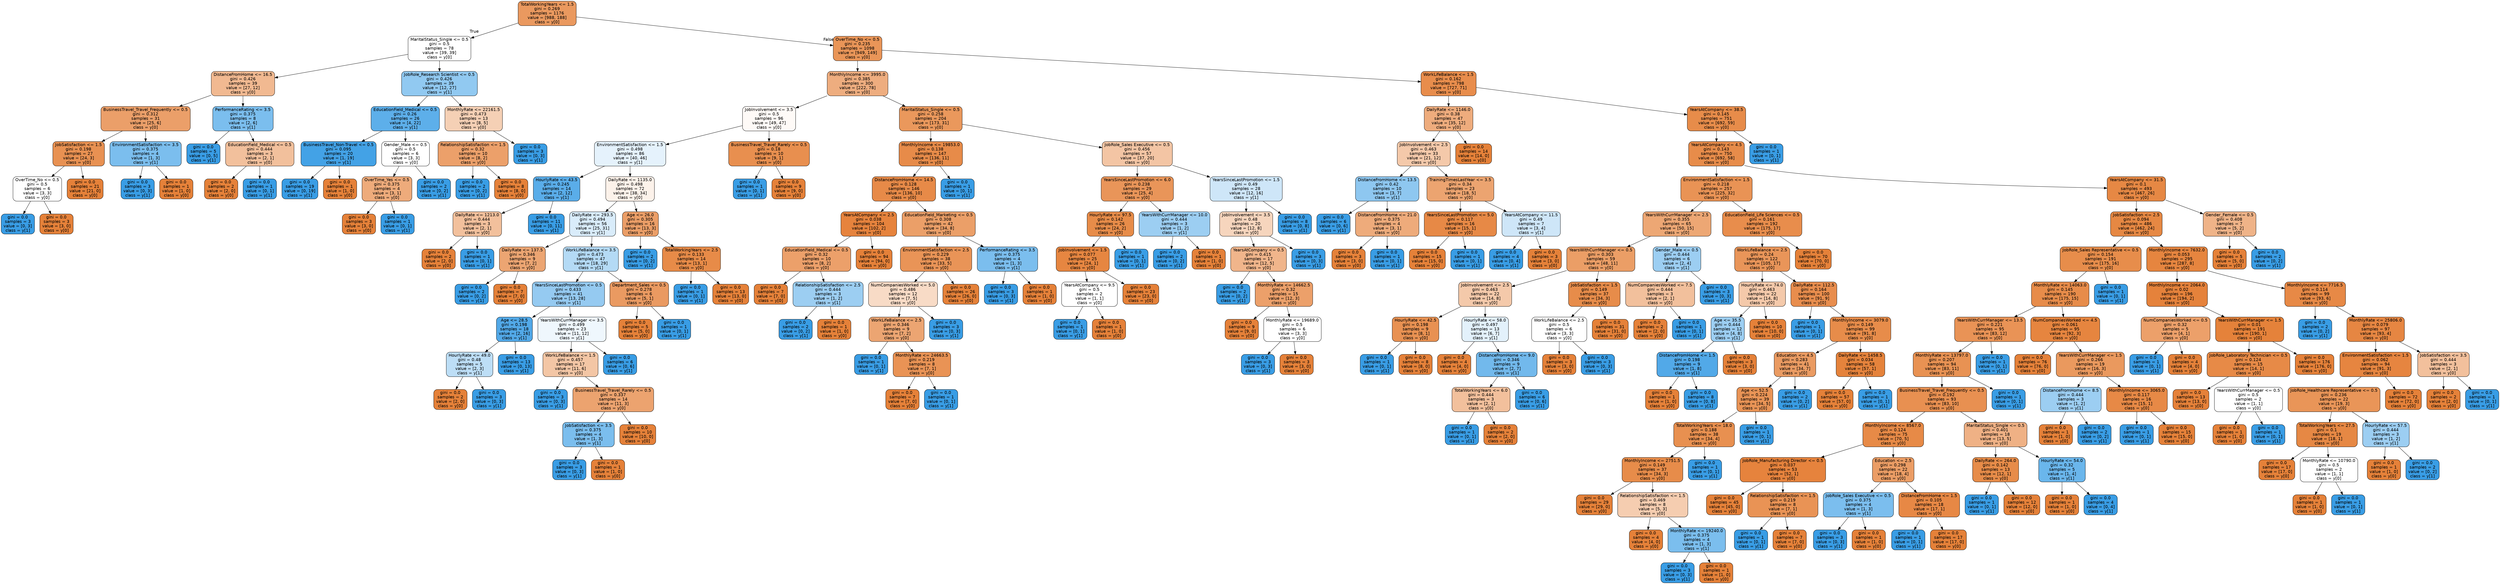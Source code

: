 digraph Tree {
node [shape=box, style="filled, rounded", color="black", fontname=helvetica] ;
edge [fontname=helvetica] ;
0 [label="TotalWorkingYears <= 1.5\ngini = 0.269\nsamples = 1176\nvalue = [988, 188]\nclass = y[0]", fillcolor="#ea995f"] ;
1 [label="MaritalStatus_Single <= 0.5\ngini = 0.5\nsamples = 78\nvalue = [39, 39]\nclass = y[0]", fillcolor="#ffffff"] ;
0 -> 1 [labeldistance=2.5, labelangle=45, headlabel="True"] ;
2 [label="DistanceFromHome <= 16.5\ngini = 0.426\nsamples = 39\nvalue = [27, 12]\nclass = y[0]", fillcolor="#f1b991"] ;
1 -> 2 ;
3 [label="BusinessTravel_Travel_Frequently <= 0.5\ngini = 0.312\nsamples = 31\nvalue = [25, 6]\nclass = y[0]", fillcolor="#eb9f69"] ;
2 -> 3 ;
4 [label="JobSatisfaction <= 1.5\ngini = 0.198\nsamples = 27\nvalue = [24, 3]\nclass = y[0]", fillcolor="#e89152"] ;
3 -> 4 ;
5 [label="OverTime_No <= 0.5\ngini = 0.5\nsamples = 6\nvalue = [3, 3]\nclass = y[0]", fillcolor="#ffffff"] ;
4 -> 5 ;
6 [label="gini = 0.0\nsamples = 3\nvalue = [0, 3]\nclass = y[1]", fillcolor="#399de5"] ;
5 -> 6 ;
7 [label="gini = 0.0\nsamples = 3\nvalue = [3, 0]\nclass = y[0]", fillcolor="#e58139"] ;
5 -> 7 ;
8 [label="gini = 0.0\nsamples = 21\nvalue = [21, 0]\nclass = y[0]", fillcolor="#e58139"] ;
4 -> 8 ;
9 [label="EnvironmentSatisfaction <= 3.5\ngini = 0.375\nsamples = 4\nvalue = [1, 3]\nclass = y[1]", fillcolor="#7bbeee"] ;
3 -> 9 ;
10 [label="gini = 0.0\nsamples = 3\nvalue = [0, 3]\nclass = y[1]", fillcolor="#399de5"] ;
9 -> 10 ;
11 [label="gini = 0.0\nsamples = 1\nvalue = [1, 0]\nclass = y[0]", fillcolor="#e58139"] ;
9 -> 11 ;
12 [label="PerformanceRating <= 3.5\ngini = 0.375\nsamples = 8\nvalue = [2, 6]\nclass = y[1]", fillcolor="#7bbeee"] ;
2 -> 12 ;
13 [label="gini = 0.0\nsamples = 5\nvalue = [0, 5]\nclass = y[1]", fillcolor="#399de5"] ;
12 -> 13 ;
14 [label="EducationField_Medical <= 0.5\ngini = 0.444\nsamples = 3\nvalue = [2, 1]\nclass = y[0]", fillcolor="#f2c09c"] ;
12 -> 14 ;
15 [label="gini = 0.0\nsamples = 2\nvalue = [2, 0]\nclass = y[0]", fillcolor="#e58139"] ;
14 -> 15 ;
16 [label="gini = 0.0\nsamples = 1\nvalue = [0, 1]\nclass = y[1]", fillcolor="#399de5"] ;
14 -> 16 ;
17 [label="JobRole_Research Scientist <= 0.5\ngini = 0.426\nsamples = 39\nvalue = [12, 27]\nclass = y[1]", fillcolor="#91c9f1"] ;
1 -> 17 ;
18 [label="EducationField_Medical <= 0.5\ngini = 0.26\nsamples = 26\nvalue = [4, 22]\nclass = y[1]", fillcolor="#5dafea"] ;
17 -> 18 ;
19 [label="BusinessTravel_Non-Travel <= 0.5\ngini = 0.095\nsamples = 20\nvalue = [1, 19]\nclass = y[1]", fillcolor="#43a2e6"] ;
18 -> 19 ;
20 [label="gini = 0.0\nsamples = 19\nvalue = [0, 19]\nclass = y[1]", fillcolor="#399de5"] ;
19 -> 20 ;
21 [label="gini = 0.0\nsamples = 1\nvalue = [1, 0]\nclass = y[0]", fillcolor="#e58139"] ;
19 -> 21 ;
22 [label="Gender_Male <= 0.5\ngini = 0.5\nsamples = 6\nvalue = [3, 3]\nclass = y[0]", fillcolor="#ffffff"] ;
18 -> 22 ;
23 [label="OverTime_Yes <= 0.5\ngini = 0.375\nsamples = 4\nvalue = [3, 1]\nclass = y[0]", fillcolor="#eeab7b"] ;
22 -> 23 ;
24 [label="gini = 0.0\nsamples = 3\nvalue = [3, 0]\nclass = y[0]", fillcolor="#e58139"] ;
23 -> 24 ;
25 [label="gini = 0.0\nsamples = 1\nvalue = [0, 1]\nclass = y[1]", fillcolor="#399de5"] ;
23 -> 25 ;
26 [label="gini = 0.0\nsamples = 2\nvalue = [0, 2]\nclass = y[1]", fillcolor="#399de5"] ;
22 -> 26 ;
27 [label="MonthlyRate <= 22161.5\ngini = 0.473\nsamples = 13\nvalue = [8, 5]\nclass = y[0]", fillcolor="#f5d0b5"] ;
17 -> 27 ;
28 [label="RelationshipSatisfaction <= 1.5\ngini = 0.32\nsamples = 10\nvalue = [8, 2]\nclass = y[0]", fillcolor="#eca06a"] ;
27 -> 28 ;
29 [label="gini = 0.0\nsamples = 2\nvalue = [0, 2]\nclass = y[1]", fillcolor="#399de5"] ;
28 -> 29 ;
30 [label="gini = 0.0\nsamples = 8\nvalue = [8, 0]\nclass = y[0]", fillcolor="#e58139"] ;
28 -> 30 ;
31 [label="gini = 0.0\nsamples = 3\nvalue = [0, 3]\nclass = y[1]", fillcolor="#399de5"] ;
27 -> 31 ;
32 [label="OverTime_No <= 0.5\ngini = 0.235\nsamples = 1098\nvalue = [949, 149]\nclass = y[0]", fillcolor="#e99558"] ;
0 -> 32 [labeldistance=2.5, labelangle=-45, headlabel="False"] ;
33 [label="MonthlyIncome <= 3995.0\ngini = 0.385\nsamples = 300\nvalue = [222, 78]\nclass = y[0]", fillcolor="#eead7f"] ;
32 -> 33 ;
34 [label="JobInvolvement <= 3.5\ngini = 0.5\nsamples = 96\nvalue = [49, 47]\nclass = y[0]", fillcolor="#fefaf7"] ;
33 -> 34 ;
35 [label="EnvironmentSatisfaction <= 1.5\ngini = 0.498\nsamples = 86\nvalue = [40, 46]\nclass = y[1]", fillcolor="#e5f2fc"] ;
34 -> 35 ;
36 [label="HourlyRate <= 43.5\ngini = 0.245\nsamples = 14\nvalue = [2, 12]\nclass = y[1]", fillcolor="#5aade9"] ;
35 -> 36 ;
37 [label="DailyRate <= 1213.0\ngini = 0.444\nsamples = 3\nvalue = [2, 1]\nclass = y[0]", fillcolor="#f2c09c"] ;
36 -> 37 ;
38 [label="gini = 0.0\nsamples = 2\nvalue = [2, 0]\nclass = y[0]", fillcolor="#e58139"] ;
37 -> 38 ;
39 [label="gini = 0.0\nsamples = 1\nvalue = [0, 1]\nclass = y[1]", fillcolor="#399de5"] ;
37 -> 39 ;
40 [label="gini = 0.0\nsamples = 11\nvalue = [0, 11]\nclass = y[1]", fillcolor="#399de5"] ;
36 -> 40 ;
41 [label="DailyRate <= 1135.0\ngini = 0.498\nsamples = 72\nvalue = [38, 34]\nclass = y[0]", fillcolor="#fcf2ea"] ;
35 -> 41 ;
42 [label="DailyRate <= 293.5\ngini = 0.494\nsamples = 56\nvalue = [25, 31]\nclass = y[1]", fillcolor="#d9ecfa"] ;
41 -> 42 ;
43 [label="DailyRate <= 137.5\ngini = 0.346\nsamples = 9\nvalue = [7, 2]\nclass = y[0]", fillcolor="#eca572"] ;
42 -> 43 ;
44 [label="gini = 0.0\nsamples = 2\nvalue = [0, 2]\nclass = y[1]", fillcolor="#399de5"] ;
43 -> 44 ;
45 [label="gini = 0.0\nsamples = 7\nvalue = [7, 0]\nclass = y[0]", fillcolor="#e58139"] ;
43 -> 45 ;
46 [label="WorkLifeBalance <= 3.5\ngini = 0.473\nsamples = 47\nvalue = [18, 29]\nclass = y[1]", fillcolor="#b4daf5"] ;
42 -> 46 ;
47 [label="YearsSinceLastPromotion <= 0.5\ngini = 0.433\nsamples = 41\nvalue = [13, 28]\nclass = y[1]", fillcolor="#95caf1"] ;
46 -> 47 ;
48 [label="Age <= 28.5\ngini = 0.198\nsamples = 18\nvalue = [2, 16]\nclass = y[1]", fillcolor="#52a9e8"] ;
47 -> 48 ;
49 [label="HourlyRate <= 49.0\ngini = 0.48\nsamples = 5\nvalue = [2, 3]\nclass = y[1]", fillcolor="#bddef6"] ;
48 -> 49 ;
50 [label="gini = 0.0\nsamples = 2\nvalue = [2, 0]\nclass = y[0]", fillcolor="#e58139"] ;
49 -> 50 ;
51 [label="gini = 0.0\nsamples = 3\nvalue = [0, 3]\nclass = y[1]", fillcolor="#399de5"] ;
49 -> 51 ;
52 [label="gini = 0.0\nsamples = 13\nvalue = [0, 13]\nclass = y[1]", fillcolor="#399de5"] ;
48 -> 52 ;
53 [label="YearsWithCurrManager <= 3.5\ngini = 0.499\nsamples = 23\nvalue = [11, 12]\nclass = y[1]", fillcolor="#eff7fd"] ;
47 -> 53 ;
54 [label="WorkLifeBalance <= 1.5\ngini = 0.457\nsamples = 17\nvalue = [11, 6]\nclass = y[0]", fillcolor="#f3c6a5"] ;
53 -> 54 ;
55 [label="gini = 0.0\nsamples = 3\nvalue = [0, 3]\nclass = y[1]", fillcolor="#399de5"] ;
54 -> 55 ;
56 [label="BusinessTravel_Travel_Rarely <= 0.5\ngini = 0.337\nsamples = 14\nvalue = [11, 3]\nclass = y[0]", fillcolor="#eca36f"] ;
54 -> 56 ;
57 [label="JobSatisfaction <= 3.5\ngini = 0.375\nsamples = 4\nvalue = [1, 3]\nclass = y[1]", fillcolor="#7bbeee"] ;
56 -> 57 ;
58 [label="gini = 0.0\nsamples = 3\nvalue = [0, 3]\nclass = y[1]", fillcolor="#399de5"] ;
57 -> 58 ;
59 [label="gini = 0.0\nsamples = 1\nvalue = [1, 0]\nclass = y[0]", fillcolor="#e58139"] ;
57 -> 59 ;
60 [label="gini = 0.0\nsamples = 10\nvalue = [10, 0]\nclass = y[0]", fillcolor="#e58139"] ;
56 -> 60 ;
61 [label="gini = 0.0\nsamples = 6\nvalue = [0, 6]\nclass = y[1]", fillcolor="#399de5"] ;
53 -> 61 ;
62 [label="Department_Sales <= 0.5\ngini = 0.278\nsamples = 6\nvalue = [5, 1]\nclass = y[0]", fillcolor="#ea9a61"] ;
46 -> 62 ;
63 [label="gini = 0.0\nsamples = 5\nvalue = [5, 0]\nclass = y[0]", fillcolor="#e58139"] ;
62 -> 63 ;
64 [label="gini = 0.0\nsamples = 1\nvalue = [0, 1]\nclass = y[1]", fillcolor="#399de5"] ;
62 -> 64 ;
65 [label="Age <= 26.0\ngini = 0.305\nsamples = 16\nvalue = [13, 3]\nclass = y[0]", fillcolor="#eb9e67"] ;
41 -> 65 ;
66 [label="gini = 0.0\nsamples = 2\nvalue = [0, 2]\nclass = y[1]", fillcolor="#399de5"] ;
65 -> 66 ;
67 [label="TotalWorkingYears <= 2.5\ngini = 0.133\nsamples = 14\nvalue = [13, 1]\nclass = y[0]", fillcolor="#e78b48"] ;
65 -> 67 ;
68 [label="gini = 0.0\nsamples = 1\nvalue = [0, 1]\nclass = y[1]", fillcolor="#399de5"] ;
67 -> 68 ;
69 [label="gini = 0.0\nsamples = 13\nvalue = [13, 0]\nclass = y[0]", fillcolor="#e58139"] ;
67 -> 69 ;
70 [label="BusinessTravel_Travel_Rarely <= 0.5\ngini = 0.18\nsamples = 10\nvalue = [9, 1]\nclass = y[0]", fillcolor="#e88f4f"] ;
34 -> 70 ;
71 [label="gini = 0.0\nsamples = 1\nvalue = [0, 1]\nclass = y[1]", fillcolor="#399de5"] ;
70 -> 71 ;
72 [label="gini = 0.0\nsamples = 9\nvalue = [9, 0]\nclass = y[0]", fillcolor="#e58139"] ;
70 -> 72 ;
73 [label="MaritalStatus_Single <= 0.5\ngini = 0.258\nsamples = 204\nvalue = [173, 31]\nclass = y[0]", fillcolor="#ea985c"] ;
33 -> 73 ;
74 [label="MonthlyIncome <= 19853.0\ngini = 0.138\nsamples = 147\nvalue = [136, 11]\nclass = y[0]", fillcolor="#e78b49"] ;
73 -> 74 ;
75 [label="DistanceFromHome <= 14.5\ngini = 0.128\nsamples = 146\nvalue = [136, 10]\nclass = y[0]", fillcolor="#e78a48"] ;
74 -> 75 ;
76 [label="YearsAtCompany <= 2.5\ngini = 0.038\nsamples = 104\nvalue = [102, 2]\nclass = y[0]", fillcolor="#e6833d"] ;
75 -> 76 ;
77 [label="EducationField_Medical <= 0.5\ngini = 0.32\nsamples = 10\nvalue = [8, 2]\nclass = y[0]", fillcolor="#eca06a"] ;
76 -> 77 ;
78 [label="gini = 0.0\nsamples = 7\nvalue = [7, 0]\nclass = y[0]", fillcolor="#e58139"] ;
77 -> 78 ;
79 [label="RelationshipSatisfaction <= 2.5\ngini = 0.444\nsamples = 3\nvalue = [1, 2]\nclass = y[1]", fillcolor="#9ccef2"] ;
77 -> 79 ;
80 [label="gini = 0.0\nsamples = 2\nvalue = [0, 2]\nclass = y[1]", fillcolor="#399de5"] ;
79 -> 80 ;
81 [label="gini = 0.0\nsamples = 1\nvalue = [1, 0]\nclass = y[0]", fillcolor="#e58139"] ;
79 -> 81 ;
82 [label="gini = 0.0\nsamples = 94\nvalue = [94, 0]\nclass = y[0]", fillcolor="#e58139"] ;
76 -> 82 ;
83 [label="EducationField_Marketing <= 0.5\ngini = 0.308\nsamples = 42\nvalue = [34, 8]\nclass = y[0]", fillcolor="#eb9f68"] ;
75 -> 83 ;
84 [label="EnvironmentSatisfaction <= 2.5\ngini = 0.229\nsamples = 38\nvalue = [33, 5]\nclass = y[0]", fillcolor="#e99457"] ;
83 -> 84 ;
85 [label="NumCompaniesWorked <= 5.0\ngini = 0.486\nsamples = 12\nvalue = [7, 5]\nclass = y[0]", fillcolor="#f8dbc6"] ;
84 -> 85 ;
86 [label="WorkLifeBalance <= 2.5\ngini = 0.346\nsamples = 9\nvalue = [7, 2]\nclass = y[0]", fillcolor="#eca572"] ;
85 -> 86 ;
87 [label="gini = 0.0\nsamples = 1\nvalue = [0, 1]\nclass = y[1]", fillcolor="#399de5"] ;
86 -> 87 ;
88 [label="MonthlyRate <= 24663.5\ngini = 0.219\nsamples = 8\nvalue = [7, 1]\nclass = y[0]", fillcolor="#e99355"] ;
86 -> 88 ;
89 [label="gini = 0.0\nsamples = 7\nvalue = [7, 0]\nclass = y[0]", fillcolor="#e58139"] ;
88 -> 89 ;
90 [label="gini = 0.0\nsamples = 1\nvalue = [0, 1]\nclass = y[1]", fillcolor="#399de5"] ;
88 -> 90 ;
91 [label="gini = 0.0\nsamples = 3\nvalue = [0, 3]\nclass = y[1]", fillcolor="#399de5"] ;
85 -> 91 ;
92 [label="gini = 0.0\nsamples = 26\nvalue = [26, 0]\nclass = y[0]", fillcolor="#e58139"] ;
84 -> 92 ;
93 [label="PerformanceRating <= 3.5\ngini = 0.375\nsamples = 4\nvalue = [1, 3]\nclass = y[1]", fillcolor="#7bbeee"] ;
83 -> 93 ;
94 [label="gini = 0.0\nsamples = 3\nvalue = [0, 3]\nclass = y[1]", fillcolor="#399de5"] ;
93 -> 94 ;
95 [label="gini = 0.0\nsamples = 1\nvalue = [1, 0]\nclass = y[0]", fillcolor="#e58139"] ;
93 -> 95 ;
96 [label="gini = 0.0\nsamples = 1\nvalue = [0, 1]\nclass = y[1]", fillcolor="#399de5"] ;
74 -> 96 ;
97 [label="JobRole_Sales Executive <= 0.5\ngini = 0.456\nsamples = 57\nvalue = [37, 20]\nclass = y[0]", fillcolor="#f3c5a4"] ;
73 -> 97 ;
98 [label="YearsSinceLastPromotion <= 6.0\ngini = 0.238\nsamples = 29\nvalue = [25, 4]\nclass = y[0]", fillcolor="#e99559"] ;
97 -> 98 ;
99 [label="HourlyRate <= 97.5\ngini = 0.142\nsamples = 26\nvalue = [24, 2]\nclass = y[0]", fillcolor="#e78c49"] ;
98 -> 99 ;
100 [label="JobInvolvement <= 1.5\ngini = 0.077\nsamples = 25\nvalue = [24, 1]\nclass = y[0]", fillcolor="#e68641"] ;
99 -> 100 ;
101 [label="YearsAtCompany <= 9.5\ngini = 0.5\nsamples = 2\nvalue = [1, 1]\nclass = y[0]", fillcolor="#ffffff"] ;
100 -> 101 ;
102 [label="gini = 0.0\nsamples = 1\nvalue = [0, 1]\nclass = y[1]", fillcolor="#399de5"] ;
101 -> 102 ;
103 [label="gini = 0.0\nsamples = 1\nvalue = [1, 0]\nclass = y[0]", fillcolor="#e58139"] ;
101 -> 103 ;
104 [label="gini = 0.0\nsamples = 23\nvalue = [23, 0]\nclass = y[0]", fillcolor="#e58139"] ;
100 -> 104 ;
105 [label="gini = 0.0\nsamples = 1\nvalue = [0, 1]\nclass = y[1]", fillcolor="#399de5"] ;
99 -> 105 ;
106 [label="YearsWithCurrManager <= 10.0\ngini = 0.444\nsamples = 3\nvalue = [1, 2]\nclass = y[1]", fillcolor="#9ccef2"] ;
98 -> 106 ;
107 [label="gini = 0.0\nsamples = 2\nvalue = [0, 2]\nclass = y[1]", fillcolor="#399de5"] ;
106 -> 107 ;
108 [label="gini = 0.0\nsamples = 1\nvalue = [1, 0]\nclass = y[0]", fillcolor="#e58139"] ;
106 -> 108 ;
109 [label="YearsSinceLastPromotion <= 1.5\ngini = 0.49\nsamples = 28\nvalue = [12, 16]\nclass = y[1]", fillcolor="#cee6f8"] ;
97 -> 109 ;
110 [label="JobInvolvement <= 3.5\ngini = 0.48\nsamples = 20\nvalue = [12, 8]\nclass = y[0]", fillcolor="#f6d5bd"] ;
109 -> 110 ;
111 [label="YearsAtCompany <= 0.5\ngini = 0.415\nsamples = 17\nvalue = [12, 5]\nclass = y[0]", fillcolor="#f0b58b"] ;
110 -> 111 ;
112 [label="gini = 0.0\nsamples = 2\nvalue = [0, 2]\nclass = y[1]", fillcolor="#399de5"] ;
111 -> 112 ;
113 [label="MonthlyRate <= 14662.5\ngini = 0.32\nsamples = 15\nvalue = [12, 3]\nclass = y[0]", fillcolor="#eca06a"] ;
111 -> 113 ;
114 [label="gini = 0.0\nsamples = 9\nvalue = [9, 0]\nclass = y[0]", fillcolor="#e58139"] ;
113 -> 114 ;
115 [label="MonthlyRate <= 19689.0\ngini = 0.5\nsamples = 6\nvalue = [3, 3]\nclass = y[0]", fillcolor="#ffffff"] ;
113 -> 115 ;
116 [label="gini = 0.0\nsamples = 3\nvalue = [0, 3]\nclass = y[1]", fillcolor="#399de5"] ;
115 -> 116 ;
117 [label="gini = 0.0\nsamples = 3\nvalue = [3, 0]\nclass = y[0]", fillcolor="#e58139"] ;
115 -> 117 ;
118 [label="gini = 0.0\nsamples = 3\nvalue = [0, 3]\nclass = y[1]", fillcolor="#399de5"] ;
110 -> 118 ;
119 [label="gini = 0.0\nsamples = 8\nvalue = [0, 8]\nclass = y[1]", fillcolor="#399de5"] ;
109 -> 119 ;
120 [label="WorkLifeBalance <= 1.5\ngini = 0.162\nsamples = 798\nvalue = [727, 71]\nclass = y[0]", fillcolor="#e88d4c"] ;
32 -> 120 ;
121 [label="DailyRate <= 1146.0\ngini = 0.38\nsamples = 47\nvalue = [35, 12]\nclass = y[0]", fillcolor="#eeac7d"] ;
120 -> 121 ;
122 [label="JobInvolvement <= 2.5\ngini = 0.463\nsamples = 33\nvalue = [21, 12]\nclass = y[0]", fillcolor="#f4c9aa"] ;
121 -> 122 ;
123 [label="DistanceFromHome <= 13.5\ngini = 0.42\nsamples = 10\nvalue = [3, 7]\nclass = y[1]", fillcolor="#8ec7f0"] ;
122 -> 123 ;
124 [label="gini = 0.0\nsamples = 6\nvalue = [0, 6]\nclass = y[1]", fillcolor="#399de5"] ;
123 -> 124 ;
125 [label="DistanceFromHome <= 21.0\ngini = 0.375\nsamples = 4\nvalue = [3, 1]\nclass = y[0]", fillcolor="#eeab7b"] ;
123 -> 125 ;
126 [label="gini = 0.0\nsamples = 3\nvalue = [3, 0]\nclass = y[0]", fillcolor="#e58139"] ;
125 -> 126 ;
127 [label="gini = 0.0\nsamples = 1\nvalue = [0, 1]\nclass = y[1]", fillcolor="#399de5"] ;
125 -> 127 ;
128 [label="TrainingTimesLastYear <= 3.5\ngini = 0.34\nsamples = 23\nvalue = [18, 5]\nclass = y[0]", fillcolor="#eca470"] ;
122 -> 128 ;
129 [label="YearsSinceLastPromotion <= 5.0\ngini = 0.117\nsamples = 16\nvalue = [15, 1]\nclass = y[0]", fillcolor="#e78946"] ;
128 -> 129 ;
130 [label="gini = 0.0\nsamples = 15\nvalue = [15, 0]\nclass = y[0]", fillcolor="#e58139"] ;
129 -> 130 ;
131 [label="gini = 0.0\nsamples = 1\nvalue = [0, 1]\nclass = y[1]", fillcolor="#399de5"] ;
129 -> 131 ;
132 [label="YearsAtCompany <= 11.5\ngini = 0.49\nsamples = 7\nvalue = [3, 4]\nclass = y[1]", fillcolor="#cee6f8"] ;
128 -> 132 ;
133 [label="gini = 0.0\nsamples = 4\nvalue = [0, 4]\nclass = y[1]", fillcolor="#399de5"] ;
132 -> 133 ;
134 [label="gini = 0.0\nsamples = 3\nvalue = [3, 0]\nclass = y[0]", fillcolor="#e58139"] ;
132 -> 134 ;
135 [label="gini = 0.0\nsamples = 14\nvalue = [14, 0]\nclass = y[0]", fillcolor="#e58139"] ;
121 -> 135 ;
136 [label="YearsAtCompany <= 38.5\ngini = 0.145\nsamples = 751\nvalue = [692, 59]\nclass = y[0]", fillcolor="#e78c4a"] ;
120 -> 136 ;
137 [label="YearsAtCompany <= 4.5\ngini = 0.143\nsamples = 750\nvalue = [692, 58]\nclass = y[0]", fillcolor="#e78c4a"] ;
136 -> 137 ;
138 [label="EnvironmentSatisfaction <= 1.5\ngini = 0.218\nsamples = 257\nvalue = [225, 32]\nclass = y[0]", fillcolor="#e99355"] ;
137 -> 138 ;
139 [label="YearsWithCurrManager <= 2.5\ngini = 0.355\nsamples = 65\nvalue = [50, 15]\nclass = y[0]", fillcolor="#eda774"] ;
138 -> 139 ;
140 [label="YearsWithCurrManager <= 0.5\ngini = 0.303\nsamples = 59\nvalue = [48, 11]\nclass = y[0]", fillcolor="#eb9e66"] ;
139 -> 140 ;
141 [label="JobInvolvement <= 2.5\ngini = 0.463\nsamples = 22\nvalue = [14, 8]\nclass = y[0]", fillcolor="#f4c9aa"] ;
140 -> 141 ;
142 [label="HourlyRate <= 42.5\ngini = 0.198\nsamples = 9\nvalue = [8, 1]\nclass = y[0]", fillcolor="#e89152"] ;
141 -> 142 ;
143 [label="gini = 0.0\nsamples = 1\nvalue = [0, 1]\nclass = y[1]", fillcolor="#399de5"] ;
142 -> 143 ;
144 [label="gini = 0.0\nsamples = 8\nvalue = [8, 0]\nclass = y[0]", fillcolor="#e58139"] ;
142 -> 144 ;
145 [label="HourlyRate <= 58.0\ngini = 0.497\nsamples = 13\nvalue = [6, 7]\nclass = y[1]", fillcolor="#e3f1fb"] ;
141 -> 145 ;
146 [label="gini = 0.0\nsamples = 4\nvalue = [4, 0]\nclass = y[0]", fillcolor="#e58139"] ;
145 -> 146 ;
147 [label="DistanceFromHome <= 9.0\ngini = 0.346\nsamples = 9\nvalue = [2, 7]\nclass = y[1]", fillcolor="#72b9ec"] ;
145 -> 147 ;
148 [label="TotalWorkingYears <= 6.0\ngini = 0.444\nsamples = 3\nvalue = [2, 1]\nclass = y[0]", fillcolor="#f2c09c"] ;
147 -> 148 ;
149 [label="gini = 0.0\nsamples = 1\nvalue = [0, 1]\nclass = y[1]", fillcolor="#399de5"] ;
148 -> 149 ;
150 [label="gini = 0.0\nsamples = 2\nvalue = [2, 0]\nclass = y[0]", fillcolor="#e58139"] ;
148 -> 150 ;
151 [label="gini = 0.0\nsamples = 6\nvalue = [0, 6]\nclass = y[1]", fillcolor="#399de5"] ;
147 -> 151 ;
152 [label="JobSatisfaction <= 1.5\ngini = 0.149\nsamples = 37\nvalue = [34, 3]\nclass = y[0]", fillcolor="#e78c4a"] ;
140 -> 152 ;
153 [label="WorkLifeBalance <= 2.5\ngini = 0.5\nsamples = 6\nvalue = [3, 3]\nclass = y[0]", fillcolor="#ffffff"] ;
152 -> 153 ;
154 [label="gini = 0.0\nsamples = 3\nvalue = [3, 0]\nclass = y[0]", fillcolor="#e58139"] ;
153 -> 154 ;
155 [label="gini = 0.0\nsamples = 3\nvalue = [0, 3]\nclass = y[1]", fillcolor="#399de5"] ;
153 -> 155 ;
156 [label="gini = 0.0\nsamples = 31\nvalue = [31, 0]\nclass = y[0]", fillcolor="#e58139"] ;
152 -> 156 ;
157 [label="Gender_Male <= 0.5\ngini = 0.444\nsamples = 6\nvalue = [2, 4]\nclass = y[1]", fillcolor="#9ccef2"] ;
139 -> 157 ;
158 [label="NumCompaniesWorked <= 7.5\ngini = 0.444\nsamples = 3\nvalue = [2, 1]\nclass = y[0]", fillcolor="#f2c09c"] ;
157 -> 158 ;
159 [label="gini = 0.0\nsamples = 2\nvalue = [2, 0]\nclass = y[0]", fillcolor="#e58139"] ;
158 -> 159 ;
160 [label="gini = 0.0\nsamples = 1\nvalue = [0, 1]\nclass = y[1]", fillcolor="#399de5"] ;
158 -> 160 ;
161 [label="gini = 0.0\nsamples = 3\nvalue = [0, 3]\nclass = y[1]", fillcolor="#399de5"] ;
157 -> 161 ;
162 [label="EducationField_Life Sciences <= 0.5\ngini = 0.161\nsamples = 192\nvalue = [175, 17]\nclass = y[0]", fillcolor="#e88d4c"] ;
138 -> 162 ;
163 [label="WorkLifeBalance <= 2.5\ngini = 0.24\nsamples = 122\nvalue = [105, 17]\nclass = y[0]", fillcolor="#e99559"] ;
162 -> 163 ;
164 [label="HourlyRate <= 74.0\ngini = 0.463\nsamples = 22\nvalue = [14, 8]\nclass = y[0]", fillcolor="#f4c9aa"] ;
163 -> 164 ;
165 [label="Age <= 35.5\ngini = 0.444\nsamples = 12\nvalue = [4, 8]\nclass = y[1]", fillcolor="#9ccef2"] ;
164 -> 165 ;
166 [label="DistanceFromHome <= 1.5\ngini = 0.198\nsamples = 9\nvalue = [1, 8]\nclass = y[1]", fillcolor="#52a9e8"] ;
165 -> 166 ;
167 [label="gini = 0.0\nsamples = 1\nvalue = [1, 0]\nclass = y[0]", fillcolor="#e58139"] ;
166 -> 167 ;
168 [label="gini = 0.0\nsamples = 8\nvalue = [0, 8]\nclass = y[1]", fillcolor="#399de5"] ;
166 -> 168 ;
169 [label="gini = 0.0\nsamples = 3\nvalue = [3, 0]\nclass = y[0]", fillcolor="#e58139"] ;
165 -> 169 ;
170 [label="gini = 0.0\nsamples = 10\nvalue = [10, 0]\nclass = y[0]", fillcolor="#e58139"] ;
164 -> 170 ;
171 [label="DailyRate <= 112.5\ngini = 0.164\nsamples = 100\nvalue = [91, 9]\nclass = y[0]", fillcolor="#e88d4d"] ;
163 -> 171 ;
172 [label="gini = 0.0\nsamples = 1\nvalue = [0, 1]\nclass = y[1]", fillcolor="#399de5"] ;
171 -> 172 ;
173 [label="MonthlyIncome <= 3079.0\ngini = 0.149\nsamples = 99\nvalue = [91, 8]\nclass = y[0]", fillcolor="#e78c4a"] ;
171 -> 173 ;
174 [label="Education <= 4.5\ngini = 0.283\nsamples = 41\nvalue = [34, 7]\nclass = y[0]", fillcolor="#ea9b62"] ;
173 -> 174 ;
175 [label="Age <= 52.5\ngini = 0.224\nsamples = 39\nvalue = [34, 5]\nclass = y[0]", fillcolor="#e99456"] ;
174 -> 175 ;
176 [label="TotalWorkingYears <= 18.0\ngini = 0.188\nsamples = 38\nvalue = [34, 4]\nclass = y[0]", fillcolor="#e89050"] ;
175 -> 176 ;
177 [label="MonthlyIncome <= 2751.5\ngini = 0.149\nsamples = 37\nvalue = [34, 3]\nclass = y[0]", fillcolor="#e78c4a"] ;
176 -> 177 ;
178 [label="gini = 0.0\nsamples = 29\nvalue = [29, 0]\nclass = y[0]", fillcolor="#e58139"] ;
177 -> 178 ;
179 [label="RelationshipSatisfaction <= 1.5\ngini = 0.469\nsamples = 8\nvalue = [5, 3]\nclass = y[0]", fillcolor="#f5cdb0"] ;
177 -> 179 ;
180 [label="gini = 0.0\nsamples = 4\nvalue = [4, 0]\nclass = y[0]", fillcolor="#e58139"] ;
179 -> 180 ;
181 [label="MonthlyRate <= 19240.0\ngini = 0.375\nsamples = 4\nvalue = [1, 3]\nclass = y[1]", fillcolor="#7bbeee"] ;
179 -> 181 ;
182 [label="gini = 0.0\nsamples = 3\nvalue = [0, 3]\nclass = y[1]", fillcolor="#399de5"] ;
181 -> 182 ;
183 [label="gini = 0.0\nsamples = 1\nvalue = [1, 0]\nclass = y[0]", fillcolor="#e58139"] ;
181 -> 183 ;
184 [label="gini = 0.0\nsamples = 1\nvalue = [0, 1]\nclass = y[1]", fillcolor="#399de5"] ;
176 -> 184 ;
185 [label="gini = 0.0\nsamples = 1\nvalue = [0, 1]\nclass = y[1]", fillcolor="#399de5"] ;
175 -> 185 ;
186 [label="gini = 0.0\nsamples = 2\nvalue = [0, 2]\nclass = y[1]", fillcolor="#399de5"] ;
174 -> 186 ;
187 [label="DailyRate <= 1458.5\ngini = 0.034\nsamples = 58\nvalue = [57, 1]\nclass = y[0]", fillcolor="#e5833c"] ;
173 -> 187 ;
188 [label="gini = 0.0\nsamples = 57\nvalue = [57, 0]\nclass = y[0]", fillcolor="#e58139"] ;
187 -> 188 ;
189 [label="gini = 0.0\nsamples = 1\nvalue = [0, 1]\nclass = y[1]", fillcolor="#399de5"] ;
187 -> 189 ;
190 [label="gini = 0.0\nsamples = 70\nvalue = [70, 0]\nclass = y[0]", fillcolor="#e58139"] ;
162 -> 190 ;
191 [label="YearsAtCompany <= 31.5\ngini = 0.1\nsamples = 493\nvalue = [467, 26]\nclass = y[0]", fillcolor="#e68844"] ;
137 -> 191 ;
192 [label="JobSatisfaction <= 2.5\ngini = 0.094\nsamples = 486\nvalue = [462, 24]\nclass = y[0]", fillcolor="#e68843"] ;
191 -> 192 ;
193 [label="JobRole_Sales Representative <= 0.5\ngini = 0.154\nsamples = 191\nvalue = [175, 16]\nclass = y[0]", fillcolor="#e78d4b"] ;
192 -> 193 ;
194 [label="MonthlyRate <= 14063.0\ngini = 0.145\nsamples = 190\nvalue = [175, 15]\nclass = y[0]", fillcolor="#e78c4a"] ;
193 -> 194 ;
195 [label="YearsWithCurrManager <= 13.5\ngini = 0.221\nsamples = 95\nvalue = [83, 12]\nclass = y[0]", fillcolor="#e99356"] ;
194 -> 195 ;
196 [label="MonthlyRate <= 13797.0\ngini = 0.207\nsamples = 94\nvalue = [83, 11]\nclass = y[0]", fillcolor="#e89253"] ;
195 -> 196 ;
197 [label="BusinessTravel_Travel_Frequently <= 0.5\ngini = 0.192\nsamples = 93\nvalue = [83, 10]\nclass = y[0]", fillcolor="#e89051"] ;
196 -> 197 ;
198 [label="MonthlyIncome <= 8567.0\ngini = 0.124\nsamples = 75\nvalue = [70, 5]\nclass = y[0]", fillcolor="#e78a47"] ;
197 -> 198 ;
199 [label="JobRole_Manufacturing Director <= 0.5\ngini = 0.037\nsamples = 53\nvalue = [52, 1]\nclass = y[0]", fillcolor="#e6833d"] ;
198 -> 199 ;
200 [label="gini = 0.0\nsamples = 45\nvalue = [45, 0]\nclass = y[0]", fillcolor="#e58139"] ;
199 -> 200 ;
201 [label="RelationshipSatisfaction <= 1.5\ngini = 0.219\nsamples = 8\nvalue = [7, 1]\nclass = y[0]", fillcolor="#e99355"] ;
199 -> 201 ;
202 [label="gini = 0.0\nsamples = 1\nvalue = [0, 1]\nclass = y[1]", fillcolor="#399de5"] ;
201 -> 202 ;
203 [label="gini = 0.0\nsamples = 7\nvalue = [7, 0]\nclass = y[0]", fillcolor="#e58139"] ;
201 -> 203 ;
204 [label="Education <= 2.5\ngini = 0.298\nsamples = 22\nvalue = [18, 4]\nclass = y[0]", fillcolor="#eb9d65"] ;
198 -> 204 ;
205 [label="JobRole_Sales Executive <= 0.5\ngini = 0.375\nsamples = 4\nvalue = [1, 3]\nclass = y[1]", fillcolor="#7bbeee"] ;
204 -> 205 ;
206 [label="gini = 0.0\nsamples = 3\nvalue = [0, 3]\nclass = y[1]", fillcolor="#399de5"] ;
205 -> 206 ;
207 [label="gini = 0.0\nsamples = 1\nvalue = [1, 0]\nclass = y[0]", fillcolor="#e58139"] ;
205 -> 207 ;
208 [label="DistanceFromHome <= 1.5\ngini = 0.105\nsamples = 18\nvalue = [17, 1]\nclass = y[0]", fillcolor="#e78845"] ;
204 -> 208 ;
209 [label="gini = 0.0\nsamples = 1\nvalue = [0, 1]\nclass = y[1]", fillcolor="#399de5"] ;
208 -> 209 ;
210 [label="gini = 0.0\nsamples = 17\nvalue = [17, 0]\nclass = y[0]", fillcolor="#e58139"] ;
208 -> 210 ;
211 [label="MaritalStatus_Single <= 0.5\ngini = 0.401\nsamples = 18\nvalue = [13, 5]\nclass = y[0]", fillcolor="#efb185"] ;
197 -> 211 ;
212 [label="DailyRate <= 264.0\ngini = 0.142\nsamples = 13\nvalue = [12, 1]\nclass = y[0]", fillcolor="#e78c49"] ;
211 -> 212 ;
213 [label="gini = 0.0\nsamples = 1\nvalue = [0, 1]\nclass = y[1]", fillcolor="#399de5"] ;
212 -> 213 ;
214 [label="gini = 0.0\nsamples = 12\nvalue = [12, 0]\nclass = y[0]", fillcolor="#e58139"] ;
212 -> 214 ;
215 [label="HourlyRate <= 54.0\ngini = 0.32\nsamples = 5\nvalue = [1, 4]\nclass = y[1]", fillcolor="#6ab6ec"] ;
211 -> 215 ;
216 [label="gini = 0.0\nsamples = 1\nvalue = [1, 0]\nclass = y[0]", fillcolor="#e58139"] ;
215 -> 216 ;
217 [label="gini = 0.0\nsamples = 4\nvalue = [0, 4]\nclass = y[1]", fillcolor="#399de5"] ;
215 -> 217 ;
218 [label="gini = 0.0\nsamples = 1\nvalue = [0, 1]\nclass = y[1]", fillcolor="#399de5"] ;
196 -> 218 ;
219 [label="gini = 0.0\nsamples = 1\nvalue = [0, 1]\nclass = y[1]", fillcolor="#399de5"] ;
195 -> 219 ;
220 [label="NumCompaniesWorked <= 4.5\ngini = 0.061\nsamples = 95\nvalue = [92, 3]\nclass = y[0]", fillcolor="#e6853f"] ;
194 -> 220 ;
221 [label="gini = 0.0\nsamples = 76\nvalue = [76, 0]\nclass = y[0]", fillcolor="#e58139"] ;
220 -> 221 ;
222 [label="YearsWithCurrManager <= 1.5\ngini = 0.266\nsamples = 19\nvalue = [16, 3]\nclass = y[0]", fillcolor="#ea995e"] ;
220 -> 222 ;
223 [label="DistanceFromHome <= 8.5\ngini = 0.444\nsamples = 3\nvalue = [1, 2]\nclass = y[1]", fillcolor="#9ccef2"] ;
222 -> 223 ;
224 [label="gini = 0.0\nsamples = 1\nvalue = [1, 0]\nclass = y[0]", fillcolor="#e58139"] ;
223 -> 224 ;
225 [label="gini = 0.0\nsamples = 2\nvalue = [0, 2]\nclass = y[1]", fillcolor="#399de5"] ;
223 -> 225 ;
226 [label="MonthlyIncome <= 3065.0\ngini = 0.117\nsamples = 16\nvalue = [15, 1]\nclass = y[0]", fillcolor="#e78946"] ;
222 -> 226 ;
227 [label="gini = 0.0\nsamples = 1\nvalue = [0, 1]\nclass = y[1]", fillcolor="#399de5"] ;
226 -> 227 ;
228 [label="gini = 0.0\nsamples = 15\nvalue = [15, 0]\nclass = y[0]", fillcolor="#e58139"] ;
226 -> 228 ;
229 [label="gini = 0.0\nsamples = 1\nvalue = [0, 1]\nclass = y[1]", fillcolor="#399de5"] ;
193 -> 229 ;
230 [label="MonthlyIncome <= 7632.0\ngini = 0.053\nsamples = 295\nvalue = [287, 8]\nclass = y[0]", fillcolor="#e6853f"] ;
192 -> 230 ;
231 [label="MonthlyIncome <= 2064.0\ngini = 0.02\nsamples = 196\nvalue = [194, 2]\nclass = y[0]", fillcolor="#e5823b"] ;
230 -> 231 ;
232 [label="NumCompaniesWorked <= 0.5\ngini = 0.32\nsamples = 5\nvalue = [4, 1]\nclass = y[0]", fillcolor="#eca06a"] ;
231 -> 232 ;
233 [label="gini = 0.0\nsamples = 1\nvalue = [0, 1]\nclass = y[1]", fillcolor="#399de5"] ;
232 -> 233 ;
234 [label="gini = 0.0\nsamples = 4\nvalue = [4, 0]\nclass = y[0]", fillcolor="#e58139"] ;
232 -> 234 ;
235 [label="YearsWithCurrManager <= 1.5\ngini = 0.01\nsamples = 191\nvalue = [190, 1]\nclass = y[0]", fillcolor="#e5823a"] ;
231 -> 235 ;
236 [label="JobRole_Laboratory Technician <= 0.5\ngini = 0.124\nsamples = 15\nvalue = [14, 1]\nclass = y[0]", fillcolor="#e78a47"] ;
235 -> 236 ;
237 [label="gini = 0.0\nsamples = 13\nvalue = [13, 0]\nclass = y[0]", fillcolor="#e58139"] ;
236 -> 237 ;
238 [label="YearsWithCurrManager <= 0.5\ngini = 0.5\nsamples = 2\nvalue = [1, 1]\nclass = y[0]", fillcolor="#ffffff"] ;
236 -> 238 ;
239 [label="gini = 0.0\nsamples = 1\nvalue = [1, 0]\nclass = y[0]", fillcolor="#e58139"] ;
238 -> 239 ;
240 [label="gini = 0.0\nsamples = 1\nvalue = [0, 1]\nclass = y[1]", fillcolor="#399de5"] ;
238 -> 240 ;
241 [label="gini = 0.0\nsamples = 176\nvalue = [176, 0]\nclass = y[0]", fillcolor="#e58139"] ;
235 -> 241 ;
242 [label="MonthlyIncome <= 7716.5\ngini = 0.114\nsamples = 99\nvalue = [93, 6]\nclass = y[0]", fillcolor="#e78946"] ;
230 -> 242 ;
243 [label="gini = 0.0\nsamples = 2\nvalue = [0, 2]\nclass = y[1]", fillcolor="#399de5"] ;
242 -> 243 ;
244 [label="MonthlyRate <= 25806.0\ngini = 0.079\nsamples = 97\nvalue = [93, 4]\nclass = y[0]", fillcolor="#e68642"] ;
242 -> 244 ;
245 [label="EnvironmentSatisfaction <= 1.5\ngini = 0.062\nsamples = 94\nvalue = [91, 3]\nclass = y[0]", fillcolor="#e68540"] ;
244 -> 245 ;
246 [label="JobRole_Healthcare Representative <= 0.5\ngini = 0.236\nsamples = 22\nvalue = [19, 3]\nclass = y[0]", fillcolor="#e99558"] ;
245 -> 246 ;
247 [label="TotalWorkingYears <= 27.5\ngini = 0.1\nsamples = 19\nvalue = [18, 1]\nclass = y[0]", fillcolor="#e68844"] ;
246 -> 247 ;
248 [label="gini = 0.0\nsamples = 17\nvalue = [17, 0]\nclass = y[0]", fillcolor="#e58139"] ;
247 -> 248 ;
249 [label="MonthlyRate <= 10790.0\ngini = 0.5\nsamples = 2\nvalue = [1, 1]\nclass = y[0]", fillcolor="#ffffff"] ;
247 -> 249 ;
250 [label="gini = 0.0\nsamples = 1\nvalue = [1, 0]\nclass = y[0]", fillcolor="#e58139"] ;
249 -> 250 ;
251 [label="gini = 0.0\nsamples = 1\nvalue = [0, 1]\nclass = y[1]", fillcolor="#399de5"] ;
249 -> 251 ;
252 [label="HourlyRate <= 57.5\ngini = 0.444\nsamples = 3\nvalue = [1, 2]\nclass = y[1]", fillcolor="#9ccef2"] ;
246 -> 252 ;
253 [label="gini = 0.0\nsamples = 1\nvalue = [1, 0]\nclass = y[0]", fillcolor="#e58139"] ;
252 -> 253 ;
254 [label="gini = 0.0\nsamples = 2\nvalue = [0, 2]\nclass = y[1]", fillcolor="#399de5"] ;
252 -> 254 ;
255 [label="gini = 0.0\nsamples = 72\nvalue = [72, 0]\nclass = y[0]", fillcolor="#e58139"] ;
245 -> 255 ;
256 [label="JobSatisfaction <= 3.5\ngini = 0.444\nsamples = 3\nvalue = [2, 1]\nclass = y[0]", fillcolor="#f2c09c"] ;
244 -> 256 ;
257 [label="gini = 0.0\nsamples = 2\nvalue = [2, 0]\nclass = y[0]", fillcolor="#e58139"] ;
256 -> 257 ;
258 [label="gini = 0.0\nsamples = 1\nvalue = [0, 1]\nclass = y[1]", fillcolor="#399de5"] ;
256 -> 258 ;
259 [label="Gender_Female <= 0.5\ngini = 0.408\nsamples = 7\nvalue = [5, 2]\nclass = y[0]", fillcolor="#efb388"] ;
191 -> 259 ;
260 [label="gini = 0.0\nsamples = 5\nvalue = [5, 0]\nclass = y[0]", fillcolor="#e58139"] ;
259 -> 260 ;
261 [label="gini = 0.0\nsamples = 2\nvalue = [0, 2]\nclass = y[1]", fillcolor="#399de5"] ;
259 -> 261 ;
262 [label="gini = 0.0\nsamples = 1\nvalue = [0, 1]\nclass = y[1]", fillcolor="#399de5"] ;
136 -> 262 ;
}